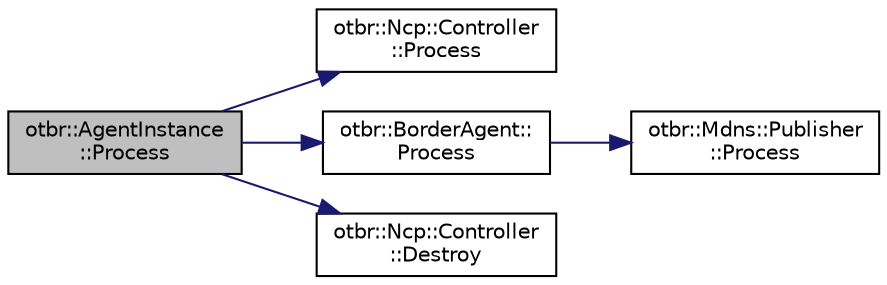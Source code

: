 digraph "otbr::AgentInstance::Process"
{
  edge [fontname="Helvetica",fontsize="10",labelfontname="Helvetica",labelfontsize="10"];
  node [fontname="Helvetica",fontsize="10",shape=record];
  rankdir="LR";
  Node8 [label="otbr::AgentInstance\l::Process",height=0.2,width=0.4,color="black", fillcolor="grey75", style="filled", fontcolor="black"];
  Node8 -> Node9 [color="midnightblue",fontsize="10",style="solid",fontname="Helvetica"];
  Node9 [label="otbr::Ncp::Controller\l::Process",height=0.2,width=0.4,color="black", fillcolor="white", style="filled",URL="$db/dae/group__border-router-ncp.html#gae3f89e92e7e2a33f3c7709dfb3056340",tooltip="This method performs the Thread processing. "];
  Node8 -> Node10 [color="midnightblue",fontsize="10",style="solid",fontname="Helvetica"];
  Node10 [label="otbr::BorderAgent::\lProcess",height=0.2,width=0.4,color="black", fillcolor="white", style="filled",URL="$d4/dfd/classotbr_1_1BorderAgent.html#a1fa8b08c7c09f31a99b159444ac1f83a",tooltip="This method performs border agent processing. "];
  Node10 -> Node11 [color="midnightblue",fontsize="10",style="solid",fontname="Helvetica"];
  Node11 [label="otbr::Mdns::Publisher\l::Process",height=0.2,width=0.4,color="black", fillcolor="white", style="filled",URL="$da/ddc/classotbr_1_1Mdns_1_1Publisher.html#a4f3ddb442aa06fd9ecf1968db7b2485c",tooltip="This method performs the MDNS processing. "];
  Node8 -> Node12 [color="midnightblue",fontsize="10",style="solid",fontname="Helvetica"];
  Node12 [label="otbr::Ncp::Controller\l::Destroy",height=0.2,width=0.4,color="black", fillcolor="white", style="filled",URL="$db/dae/group__border-router-ncp.html#ga8c3223f6b1b7ac0f5f7e1ed037576206",tooltip="This method destroys a NCP Controller. "];
}
